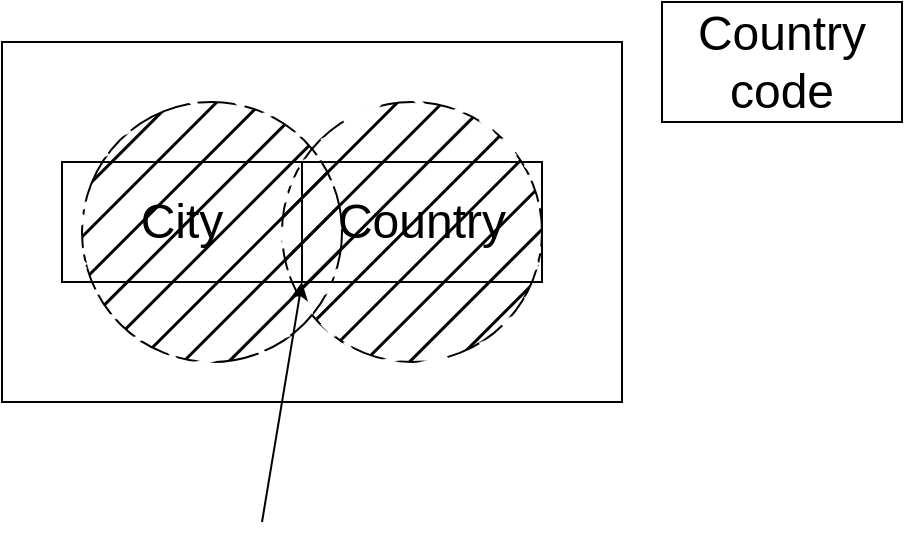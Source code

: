 <mxfile version="20.5.3" type="device"><diagram id="KTdl89gfVIiKBHae4q3B" name="Page-1"><mxGraphModel dx="942" dy="621" grid="1" gridSize="10" guides="1" tooltips="1" connect="1" arrows="1" fold="1" page="1" pageScale="1" pageWidth="850" pageHeight="1100" math="0" shadow="0"><root><mxCell id="0"/><mxCell id="1" parent="0"/><mxCell id="_fmPmIBSc7pJLAW32m1U-1" value="" style="ellipse;whiteSpace=wrap;html=1;aspect=fixed;fillStyle=hatch;fillColor=#000000;" vertex="1" parent="1"><mxGeometry x="290" y="300" width="130" height="130" as="geometry"/></mxCell><mxCell id="_fmPmIBSc7pJLAW32m1U-2" value="" style="ellipse;whiteSpace=wrap;html=1;aspect=fixed;fillStyle=hatch;fillColor=#000000;" vertex="1" parent="1"><mxGeometry x="390" y="300" width="130" height="130" as="geometry"/></mxCell><mxCell id="_fmPmIBSc7pJLAW32m1U-4" value="" style="rounded=0;whiteSpace=wrap;html=1;fillStyle=zigzag-line;fillColor=#FFFFFF;" vertex="1" parent="1"><mxGeometry x="250" y="270" width="310" height="180" as="geometry"/></mxCell><mxCell id="_fmPmIBSc7pJLAW32m1U-6" value="&lt;span style=&quot;font-size: 24px;&quot;&gt;City&lt;/span&gt;" style="whiteSpace=wrap;html=1;fillStyle=zigzag-line;fillColor=#FFFFFF;" vertex="1" parent="1"><mxGeometry x="280" y="330" width="120" height="60" as="geometry"/></mxCell><mxCell id="_fmPmIBSc7pJLAW32m1U-7" value="&lt;span style=&quot;font-size: 24px;&quot;&gt;Country&lt;/span&gt;" style="whiteSpace=wrap;html=1;fillStyle=zigzag-line;fillColor=#FFFFFF;" vertex="1" parent="1"><mxGeometry x="400" y="330" width="120" height="60" as="geometry"/></mxCell><mxCell id="_fmPmIBSc7pJLAW32m1U-10" value="" style="endArrow=classic;html=1;rounded=0;fontSize=24;" edge="1" parent="1"><mxGeometry width="50" height="50" relative="1" as="geometry"><mxPoint x="380" y="510" as="sourcePoint"/><mxPoint x="400" y="390" as="targetPoint"/></mxGeometry></mxCell><mxCell id="_fmPmIBSc7pJLAW32m1U-11" value="&lt;span style=&quot;font-size: 24px;&quot;&gt;Country code&lt;br&gt;&lt;/span&gt;" style="whiteSpace=wrap;html=1;fillStyle=zigzag-line;fillColor=#FFFFFF;" vertex="1" parent="1"><mxGeometry x="580" y="250" width="120" height="60" as="geometry"/></mxCell></root></mxGraphModel></diagram></mxfile>